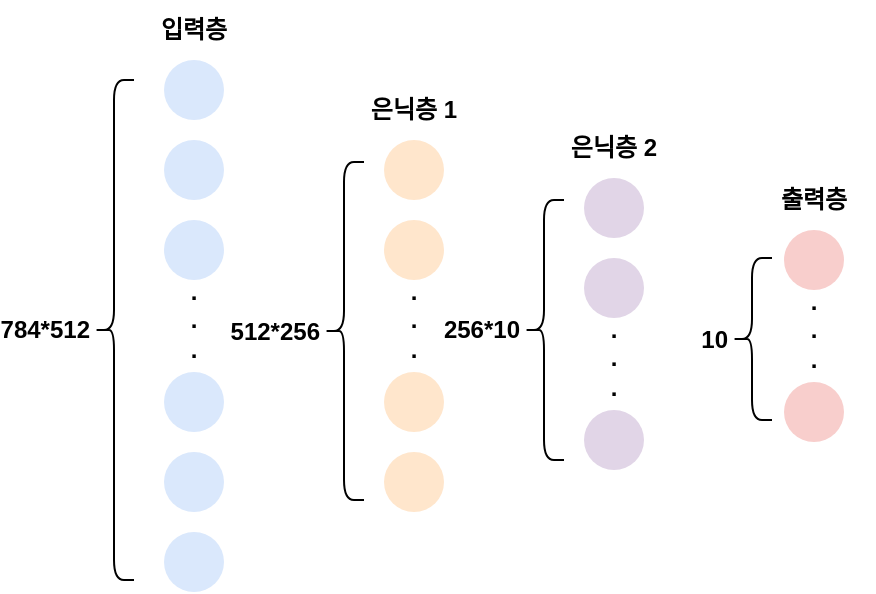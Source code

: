 <mxfile version="26.1.1">
  <diagram name="Page-1" id="pn8ws6sF8Q8ueg_G-fia">
    <mxGraphModel dx="1114" dy="854" grid="1" gridSize="10" guides="1" tooltips="1" connect="1" arrows="1" fold="1" page="1" pageScale="1" pageWidth="827" pageHeight="1169" math="0" shadow="0">
      <root>
        <mxCell id="0" />
        <mxCell id="1" parent="0" />
        <mxCell id="W7FZPcPfRNkcAn_Q1js5-1" value="" style="ellipse;whiteSpace=wrap;html=1;aspect=fixed;fillColor=#dae8fc;strokeColor=none;" vertex="1" parent="1">
          <mxGeometry x="130" y="100" width="30" height="30" as="geometry" />
        </mxCell>
        <mxCell id="W7FZPcPfRNkcAn_Q1js5-2" value="" style="ellipse;whiteSpace=wrap;html=1;aspect=fixed;fillColor=#dae8fc;strokeColor=none;" vertex="1" parent="1">
          <mxGeometry x="130" y="140" width="30" height="30" as="geometry" />
        </mxCell>
        <mxCell id="W7FZPcPfRNkcAn_Q1js5-3" value="" style="ellipse;whiteSpace=wrap;html=1;aspect=fixed;fillColor=#dae8fc;strokeColor=none;" vertex="1" parent="1">
          <mxGeometry x="130" y="180" width="30" height="30" as="geometry" />
        </mxCell>
        <mxCell id="W7FZPcPfRNkcAn_Q1js5-4" value="" style="ellipse;whiteSpace=wrap;html=1;aspect=fixed;fillColor=#dae8fc;strokeColor=none;" vertex="1" parent="1">
          <mxGeometry x="130" y="256" width="30" height="30" as="geometry" />
        </mxCell>
        <mxCell id="W7FZPcPfRNkcAn_Q1js5-5" value="" style="ellipse;whiteSpace=wrap;html=1;aspect=fixed;fillColor=#dae8fc;strokeColor=none;" vertex="1" parent="1">
          <mxGeometry x="130" y="296" width="30" height="30" as="geometry" />
        </mxCell>
        <mxCell id="W7FZPcPfRNkcAn_Q1js5-6" value="" style="ellipse;whiteSpace=wrap;html=1;aspect=fixed;fillColor=#dae8fc;strokeColor=none;" vertex="1" parent="1">
          <mxGeometry x="130" y="336" width="30" height="30" as="geometry" />
        </mxCell>
        <mxCell id="W7FZPcPfRNkcAn_Q1js5-7" value=".&lt;div&gt;.&lt;/div&gt;&lt;div&gt;.&lt;/div&gt;" style="text;html=1;align=center;verticalAlign=middle;whiteSpace=wrap;rounded=0;fontStyle=1;strokeWidth=6;" vertex="1" parent="1">
          <mxGeometry x="130" y="210" width="30" height="40" as="geometry" />
        </mxCell>
        <mxCell id="W7FZPcPfRNkcAn_Q1js5-9" value="" style="ellipse;whiteSpace=wrap;html=1;aspect=fixed;fillColor=#ffe6cc;strokeColor=none;" vertex="1" parent="1">
          <mxGeometry x="240" y="140" width="30" height="30" as="geometry" />
        </mxCell>
        <mxCell id="W7FZPcPfRNkcAn_Q1js5-10" value="" style="ellipse;whiteSpace=wrap;html=1;aspect=fixed;fillColor=#ffe6cc;strokeColor=none;" vertex="1" parent="1">
          <mxGeometry x="240" y="180" width="30" height="30" as="geometry" />
        </mxCell>
        <mxCell id="W7FZPcPfRNkcAn_Q1js5-11" value="" style="ellipse;whiteSpace=wrap;html=1;aspect=fixed;fillColor=#ffe6cc;strokeColor=none;" vertex="1" parent="1">
          <mxGeometry x="240" y="256" width="30" height="30" as="geometry" />
        </mxCell>
        <mxCell id="W7FZPcPfRNkcAn_Q1js5-12" value="" style="ellipse;whiteSpace=wrap;html=1;aspect=fixed;fillColor=#ffe6cc;strokeColor=none;" vertex="1" parent="1">
          <mxGeometry x="240" y="296" width="30" height="30" as="geometry" />
        </mxCell>
        <mxCell id="W7FZPcPfRNkcAn_Q1js5-14" value=".&lt;div&gt;.&lt;/div&gt;&lt;div&gt;.&lt;/div&gt;" style="text;html=1;align=center;verticalAlign=middle;whiteSpace=wrap;rounded=0;fontStyle=1;strokeWidth=6;" vertex="1" parent="1">
          <mxGeometry x="240" y="210" width="30" height="40" as="geometry" />
        </mxCell>
        <mxCell id="W7FZPcPfRNkcAn_Q1js5-15" value="" style="ellipse;whiteSpace=wrap;html=1;aspect=fixed;fillColor=#e1d5e7;strokeColor=none;" vertex="1" parent="1">
          <mxGeometry x="340" y="159" width="30" height="30" as="geometry" />
        </mxCell>
        <mxCell id="W7FZPcPfRNkcAn_Q1js5-16" value="" style="ellipse;whiteSpace=wrap;html=1;aspect=fixed;fillColor=#e1d5e7;strokeColor=none;" vertex="1" parent="1">
          <mxGeometry x="340" y="199" width="30" height="30" as="geometry" />
        </mxCell>
        <mxCell id="W7FZPcPfRNkcAn_Q1js5-17" value="" style="ellipse;whiteSpace=wrap;html=1;aspect=fixed;fillColor=#e1d5e7;strokeColor=none;" vertex="1" parent="1">
          <mxGeometry x="340" y="275" width="30" height="30" as="geometry" />
        </mxCell>
        <mxCell id="W7FZPcPfRNkcAn_Q1js5-19" value=".&lt;div&gt;.&lt;/div&gt;&lt;div&gt;.&lt;/div&gt;" style="text;html=1;align=center;verticalAlign=middle;whiteSpace=wrap;rounded=0;fontStyle=1;strokeWidth=6;" vertex="1" parent="1">
          <mxGeometry x="340" y="229" width="30" height="40" as="geometry" />
        </mxCell>
        <mxCell id="W7FZPcPfRNkcAn_Q1js5-21" value="" style="ellipse;whiteSpace=wrap;html=1;aspect=fixed;fillColor=#f8cecc;strokeColor=none;" vertex="1" parent="1">
          <mxGeometry x="440" y="185" width="30" height="30" as="geometry" />
        </mxCell>
        <mxCell id="W7FZPcPfRNkcAn_Q1js5-22" value="" style="ellipse;whiteSpace=wrap;html=1;aspect=fixed;fillColor=#f8cecc;strokeColor=none;" vertex="1" parent="1">
          <mxGeometry x="440" y="261" width="30" height="30" as="geometry" />
        </mxCell>
        <mxCell id="W7FZPcPfRNkcAn_Q1js5-23" value=".&lt;div&gt;.&lt;/div&gt;&lt;div&gt;.&lt;/div&gt;" style="text;html=1;align=center;verticalAlign=middle;whiteSpace=wrap;rounded=0;fontStyle=1;strokeWidth=6;" vertex="1" parent="1">
          <mxGeometry x="440" y="215" width="30" height="40" as="geometry" />
        </mxCell>
        <mxCell id="W7FZPcPfRNkcAn_Q1js5-24" value="입력층" style="text;html=1;align=center;verticalAlign=middle;whiteSpace=wrap;rounded=0;fontStyle=1" vertex="1" parent="1">
          <mxGeometry x="115" y="70" width="60" height="30" as="geometry" />
        </mxCell>
        <mxCell id="W7FZPcPfRNkcAn_Q1js5-25" value="은닉층 1" style="text;html=1;align=center;verticalAlign=middle;whiteSpace=wrap;rounded=0;fontStyle=1" vertex="1" parent="1">
          <mxGeometry x="225" y="110" width="60" height="30" as="geometry" />
        </mxCell>
        <mxCell id="W7FZPcPfRNkcAn_Q1js5-26" value="은닉층 2" style="text;html=1;align=center;verticalAlign=middle;whiteSpace=wrap;rounded=0;fontStyle=1" vertex="1" parent="1">
          <mxGeometry x="325" y="129" width="60" height="30" as="geometry" />
        </mxCell>
        <mxCell id="W7FZPcPfRNkcAn_Q1js5-27" value="출력층" style="text;html=1;align=center;verticalAlign=middle;whiteSpace=wrap;rounded=0;fontStyle=1" vertex="1" parent="1">
          <mxGeometry x="425" y="155" width="60" height="30" as="geometry" />
        </mxCell>
        <mxCell id="W7FZPcPfRNkcAn_Q1js5-28" value="784*512" style="shape=curlyBracket;whiteSpace=wrap;html=1;rounded=1;labelPosition=left;verticalLabelPosition=middle;align=right;verticalAlign=middle;fontStyle=1" vertex="1" parent="1">
          <mxGeometry x="95" y="110" width="20" height="250" as="geometry" />
        </mxCell>
        <mxCell id="W7FZPcPfRNkcAn_Q1js5-29" value="512*256" style="shape=curlyBracket;whiteSpace=wrap;html=1;rounded=1;labelPosition=left;verticalLabelPosition=middle;align=right;verticalAlign=middle;fontStyle=1" vertex="1" parent="1">
          <mxGeometry x="210" y="151" width="20" height="169" as="geometry" />
        </mxCell>
        <mxCell id="W7FZPcPfRNkcAn_Q1js5-31" value="256*10" style="shape=curlyBracket;whiteSpace=wrap;html=1;rounded=1;labelPosition=left;verticalLabelPosition=middle;align=right;verticalAlign=middle;fontStyle=1" vertex="1" parent="1">
          <mxGeometry x="310" y="170" width="20" height="130" as="geometry" />
        </mxCell>
        <mxCell id="W7FZPcPfRNkcAn_Q1js5-32" value="10" style="shape=curlyBracket;whiteSpace=wrap;html=1;rounded=1;labelPosition=left;verticalLabelPosition=middle;align=right;verticalAlign=middle;fontStyle=1" vertex="1" parent="1">
          <mxGeometry x="414" y="199" width="20" height="81" as="geometry" />
        </mxCell>
      </root>
    </mxGraphModel>
  </diagram>
</mxfile>
